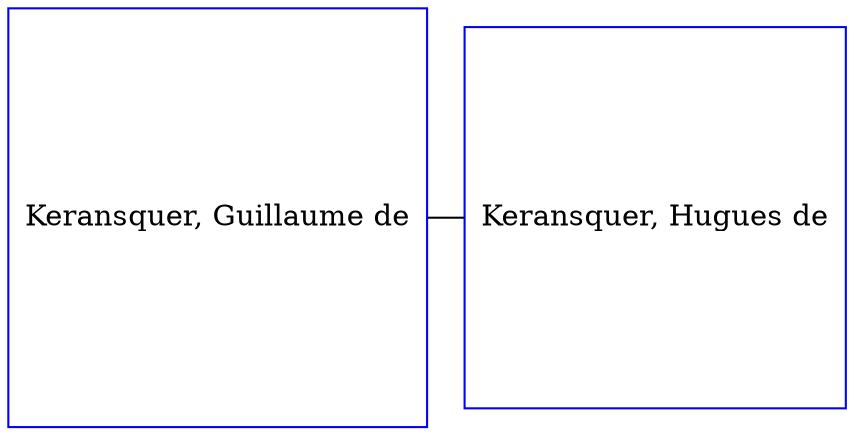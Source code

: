 digraph D {
    edge [dir=none];    node [shape=box];    "022237"   [label="Keransquer, Guillaume de", shape=box, regular=1, color="blue"] ;
"022236"   [label="Keransquer, Hugues de", shape=box, regular=1, color="blue"] ;
{rank=same; 022237->022236};
}